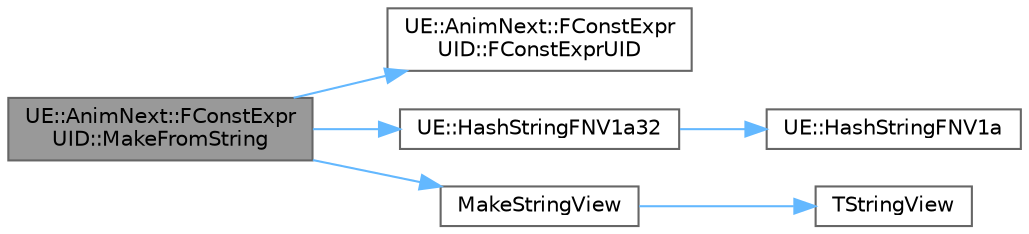 digraph "UE::AnimNext::FConstExprUID::MakeFromString"
{
 // INTERACTIVE_SVG=YES
 // LATEX_PDF_SIZE
  bgcolor="transparent";
  edge [fontname=Helvetica,fontsize=10,labelfontname=Helvetica,labelfontsize=10];
  node [fontname=Helvetica,fontsize=10,shape=box,height=0.2,width=0.4];
  rankdir="LR";
  Node1 [id="Node000001",label="UE::AnimNext::FConstExpr\lUID::MakeFromString",height=0.2,width=0.4,color="gray40", fillcolor="grey60", style="filled", fontcolor="black",tooltip=" "];
  Node1 -> Node2 [id="edge1_Node000001_Node000002",color="steelblue1",style="solid",tooltip=" "];
  Node2 [id="Node000002",label="UE::AnimNext::FConstExpr\lUID::FConstExprUID",height=0.2,width=0.4,color="grey40", fillcolor="white", style="filled",URL="$dd/db4/structUE_1_1AnimNext_1_1FConstExprUID.html#ac5c594a13d8ecd947b3bb5d4677486b5",tooltip=" "];
  Node1 -> Node3 [id="edge2_Node000001_Node000003",color="steelblue1",style="solid",tooltip=" "];
  Node3 [id="Node000003",label="UE::HashStringFNV1a32",height=0.2,width=0.4,color="grey40", fillcolor="white", style="filled",URL="$da/d75/namespaceUE.html#a8de5d0a61258a26cb5fe6639ab58089f",tooltip=" "];
  Node3 -> Node4 [id="edge3_Node000003_Node000004",color="steelblue1",style="solid",tooltip=" "];
  Node4 [id="Node000004",label="UE::HashStringFNV1a",height=0.2,width=0.4,color="grey40", fillcolor="white", style="filled",URL="$da/d75/namespaceUE.html#aa313b5c932798a813509d567e4884b7e",tooltip="Implements a constexpr usable version of FNV1a for strings."];
  Node1 -> Node5 [id="edge4_Node000001_Node000005",color="steelblue1",style="solid",tooltip=" "];
  Node5 [id="Node000005",label="MakeStringView",height=0.2,width=0.4,color="grey40", fillcolor="white", style="filled",URL="$dd/dea/StringView_8h.html#a0439f634c3df7c79314c8c48840cfa2f",tooltip=" "];
  Node5 -> Node6 [id="edge5_Node000005_Node000006",color="steelblue1",style="solid",tooltip=" "];
  Node6 [id="Node000006",label="TStringView",height=0.2,width=0.4,color="grey40", fillcolor="white", style="filled",URL="$dd/dea/StringView_8h.html#a29154c842b3deb1946e6d570eb58daa0",tooltip=" "];
}
